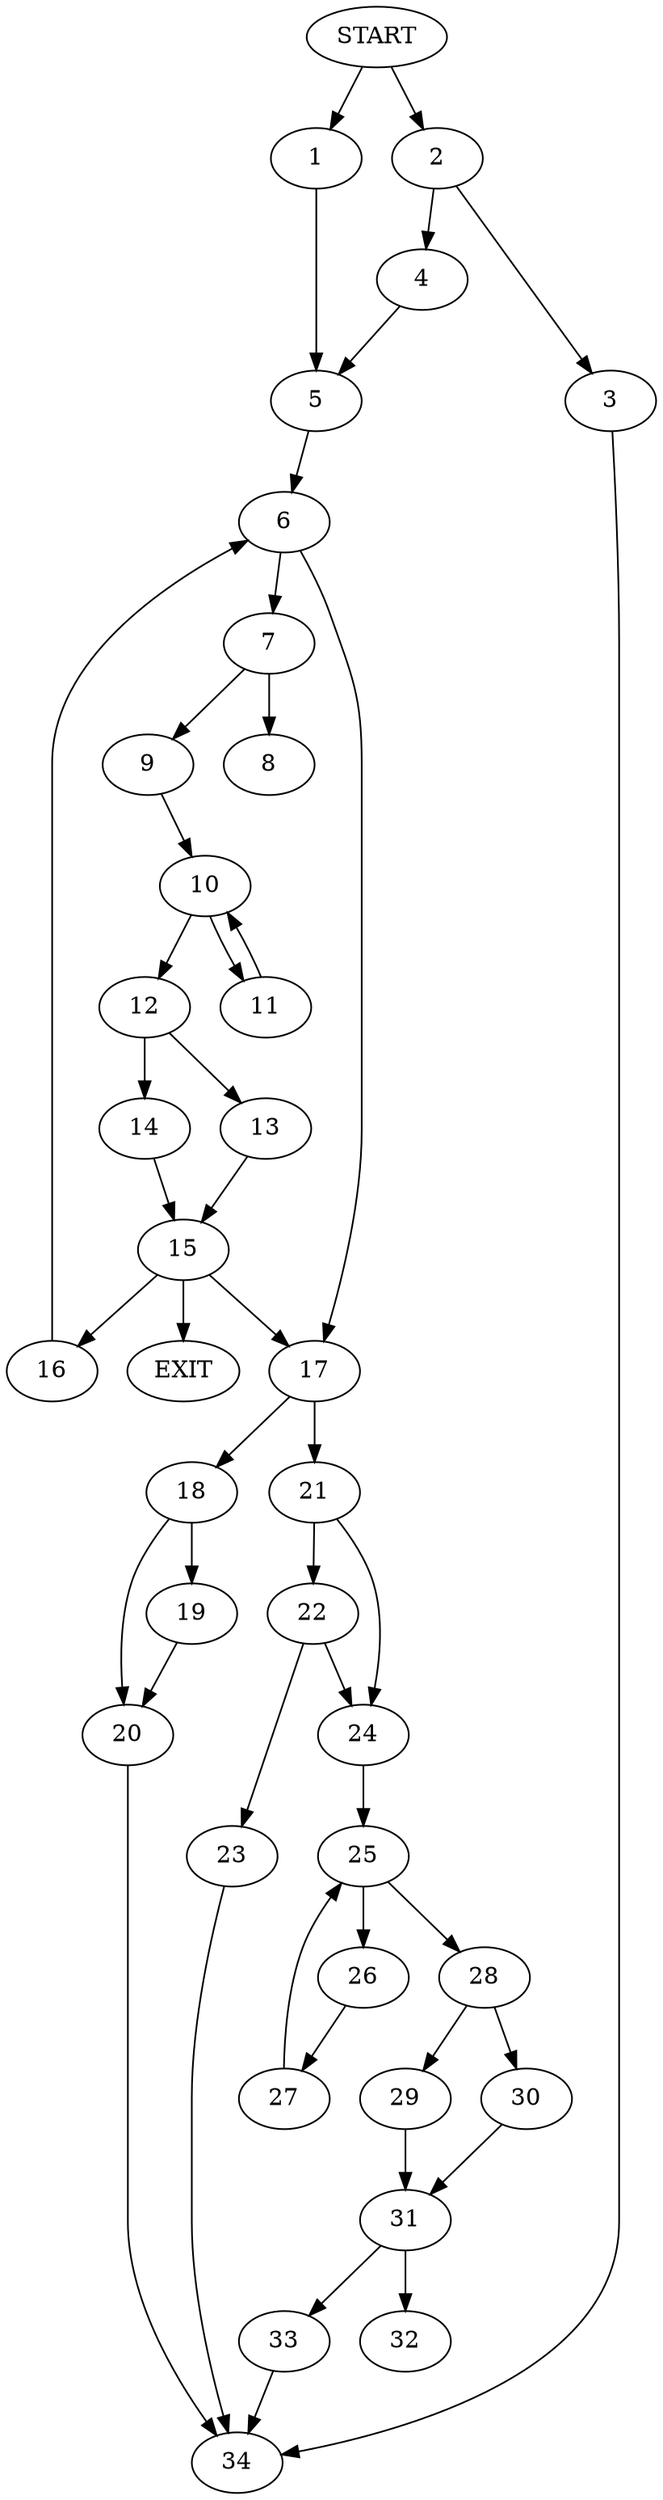 digraph { 
0 [label="START"];
1;
2;
3;
4;
5;
6;
7;
8;
9;
10;
11;
12;
13;
14;
15;
16;
17;
18;
19;
20;
21;
22;
23;
24;
25;
26;
27;
28;
29;
30;
31;
32;
33;
34;
35[label="EXIT"];
0 -> 1;
0 -> 2;
1 -> 5;
2 -> 3;
2 -> 4;
3 -> 34;
4 -> 5;
5 -> 6;
6 -> 7;
6 -> 17;
7 -> 8;
7 -> 9;
9 -> 10;
10 -> 11;
10 -> 12;
11 -> 10;
12 -> 13;
12 -> 14;
13 -> 15;
14 -> 15;
15 -> 35;
15 -> 16;
15:s2 -> 17;
16 -> 6;
17 -> 18;
17 -> 21;
18 -> 20;
18 -> 19;
19 -> 20;
20 -> 34;
21 -> 24;
21 -> 22;
22 -> 23;
22 -> 24;
23 -> 34;
24 -> 25;
25 -> 26;
25 -> 28;
26 -> 27;
27 -> 25;
28 -> 29;
28 -> 30;
29 -> 31;
30 -> 31;
31 -> 32;
31 -> 33;
33 -> 34;
}